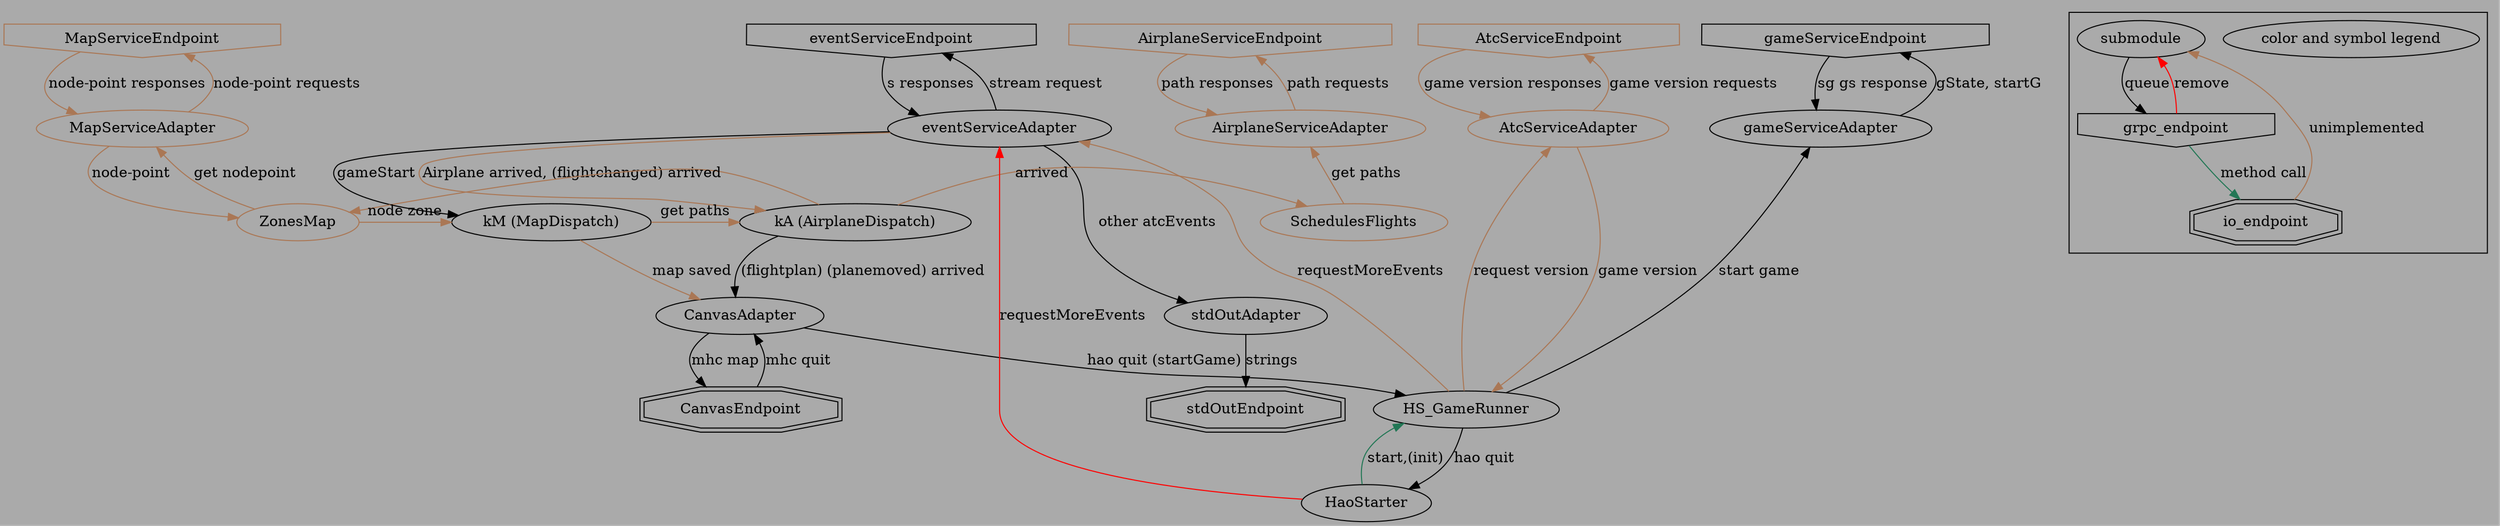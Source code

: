 
digraph haokkoz_data_flow
{

/*
*/
	bgcolor = "#AAAAAA"

	{
		rank = same;
		AtcServiceEndpoint [ shape = invhouse color = "#AA7755" ]; # for game version
		AirplaneServiceEndpoint [ shape = invhouse color = "#AA7755" ]; # for updating flight plans
		MapServiceEndpoint [ shape = invhouse color = "#AA7755" ]; # for node to point conversion
		eventServiceEndpoint [ shape = invhouse ];
		gameServiceEndpoint [ shape = invhouse ];
	}

	{
		rank = same;
		stdOutEndpoint [ shape = doubleoctagon ];
		CanvasEndpoint [ shape = doubleoctagon ];
	}

	{
		rank = same;
		AirplaneServiceAdapter [ color = "#AA7755" ];
		AtcServiceAdapter [ color = "#AA7755" ];
		eventServiceAdapter;
		gameServiceAdapter;
		MapServiceAdapter [ color = "#AA7755" ];
	}

	{
		rank = same;
		CanvasAdapter;
		stdOutAdapter;
	}

	{
		rank = same;
		knowsAirplanes [ label = "kA (AirplaneDispatch)" ];
		knowsMap [ label = "kM (MapDispatch)" ];
		SchedulesFlights [ color = "#AA7755" ];
		ZonesMap [ color = "#AA7755" ];
	}

	HaoStarter;
	HS_GameRunner;

	# [ label = "" ];

	AirplaneServiceAdapter -> AirplaneServiceEndpoint [ label = "path requests" color = "#AA7755" ];

	AirplaneServiceEndpoint -> AirplaneServiceAdapter [ label = "path responses" color = "#AA7755" ];

	AtcServiceAdapter -> AtcServiceEndpoint [ label = "game version requests" color = "#AA7755" ];
	AtcServiceAdapter -> HS_GameRunner [ label = "game version" color = "#AA7755" ];

	AtcServiceEndpoint -> AtcServiceAdapter [ label = "game version responses" color = "#AA7755" ];

	CanvasEndpoint -> CanvasAdapter [ label = "mhc quit" ];

	CanvasAdapter -> CanvasEndpoint [ label = "mhc map" ];
	CanvasAdapter -> HS_GameRunner [ label = "hao quit (startGame)" ];

	eventServiceAdapter -> eventServiceEndpoint [ label = "stream request" ];
	eventServiceAdapter -> knowsMap [ label = "gameStart" ];
	eventServiceAdapter -> stdOutAdapter [ label = "other atcEvents" ];
	eventServiceAdapter -> knowsAirplanes [ label = "Airplane arrived, (flightchanged)" color = "#AA7755" ];

	eventServiceEndpoint -> eventServiceAdapter [ label = "s responses" ];

	HaoStarter -> eventServiceAdapter [ label = "requestMoreEvents" color = "red" ];
	HaoStarter -> HS_GameRunner [ label = "start,(init)" color = "#227755" ];

	HS_GameRunner -> AtcServiceAdapter [ label = "request version" color = "#AA7755" ];
	HS_GameRunner -> gameServiceAdapter [ label = "start game" ];
	HS_GameRunner -> HaoStarter [ label = "hao quit" ];
	HS_GameRunner -> eventServiceAdapter [ label = "requestMoreEvents" color = "#AA7755" ];

	gameServiceAdapter -> gameServiceEndpoint [ label = "gState, startG" ];

	gameServiceEndpoint -> gameServiceAdapter [ label = "sg gs response" ];

	knowsAirplanes -> CanvasAdapter [ label = "(flightplan) (planemoved) arrived" ];
	knowsAirplanes -> SchedulesFlights [ label = "arrived" color = "#AA7755" ];
	knowsAirplanes -> ZonesMap [ label = "arrived" color = "#AA7755" ];

	knowsMap -> CanvasAdapter [ label = "map saved" color = "#AA7755" ];
	knowsMap -> knowsAirplanes [ label = "get paths" color = "#AA7755" ];

	MapServiceAdapter -> MapServiceEndpoint [ label = "node-point requests" color = "#AA7755" ];
	MapServiceAdapter -> ZonesMap [ label = "node-point" color = "#AA7755" ];

	MapServiceEndpoint -> MapServiceAdapter [ label = "node-point responses" color = "#AA7755" ];

	SchedulesFlights -> AirplaneServiceAdapter [ label = "get paths" color = "#AA7755" ];

	stdOutAdapter -> stdOutEndpoint [ label = "strings" ];

	ZonesMap -> MapServiceAdapter [ label = "get nodepoint" color = "#AA7755" ];
	ZonesMap -> knowsMap [ label = "node zone" color = "#AA7755" ];

	# ->  [ label = "" ];

	subgraph cluster0 {
		color_legend [ label = "color and symbol legend" ];
		submodule;
		grpc_endpoint [ shape = invhouse ];
		io_endpoint [ shape = doubleoctagon ];

		submodule -> grpc_endpoint [ label = "queue" ];

		grpc_endpoint -> io_endpoint [ label = "method call" color = "#227755" ];
		grpc_endpoint -> submodule [ label = "remove" color = "red" ];

		io_endpoint -> submodule [ label = "unimplemented" color = "#AA7755" ];
	}
}

















